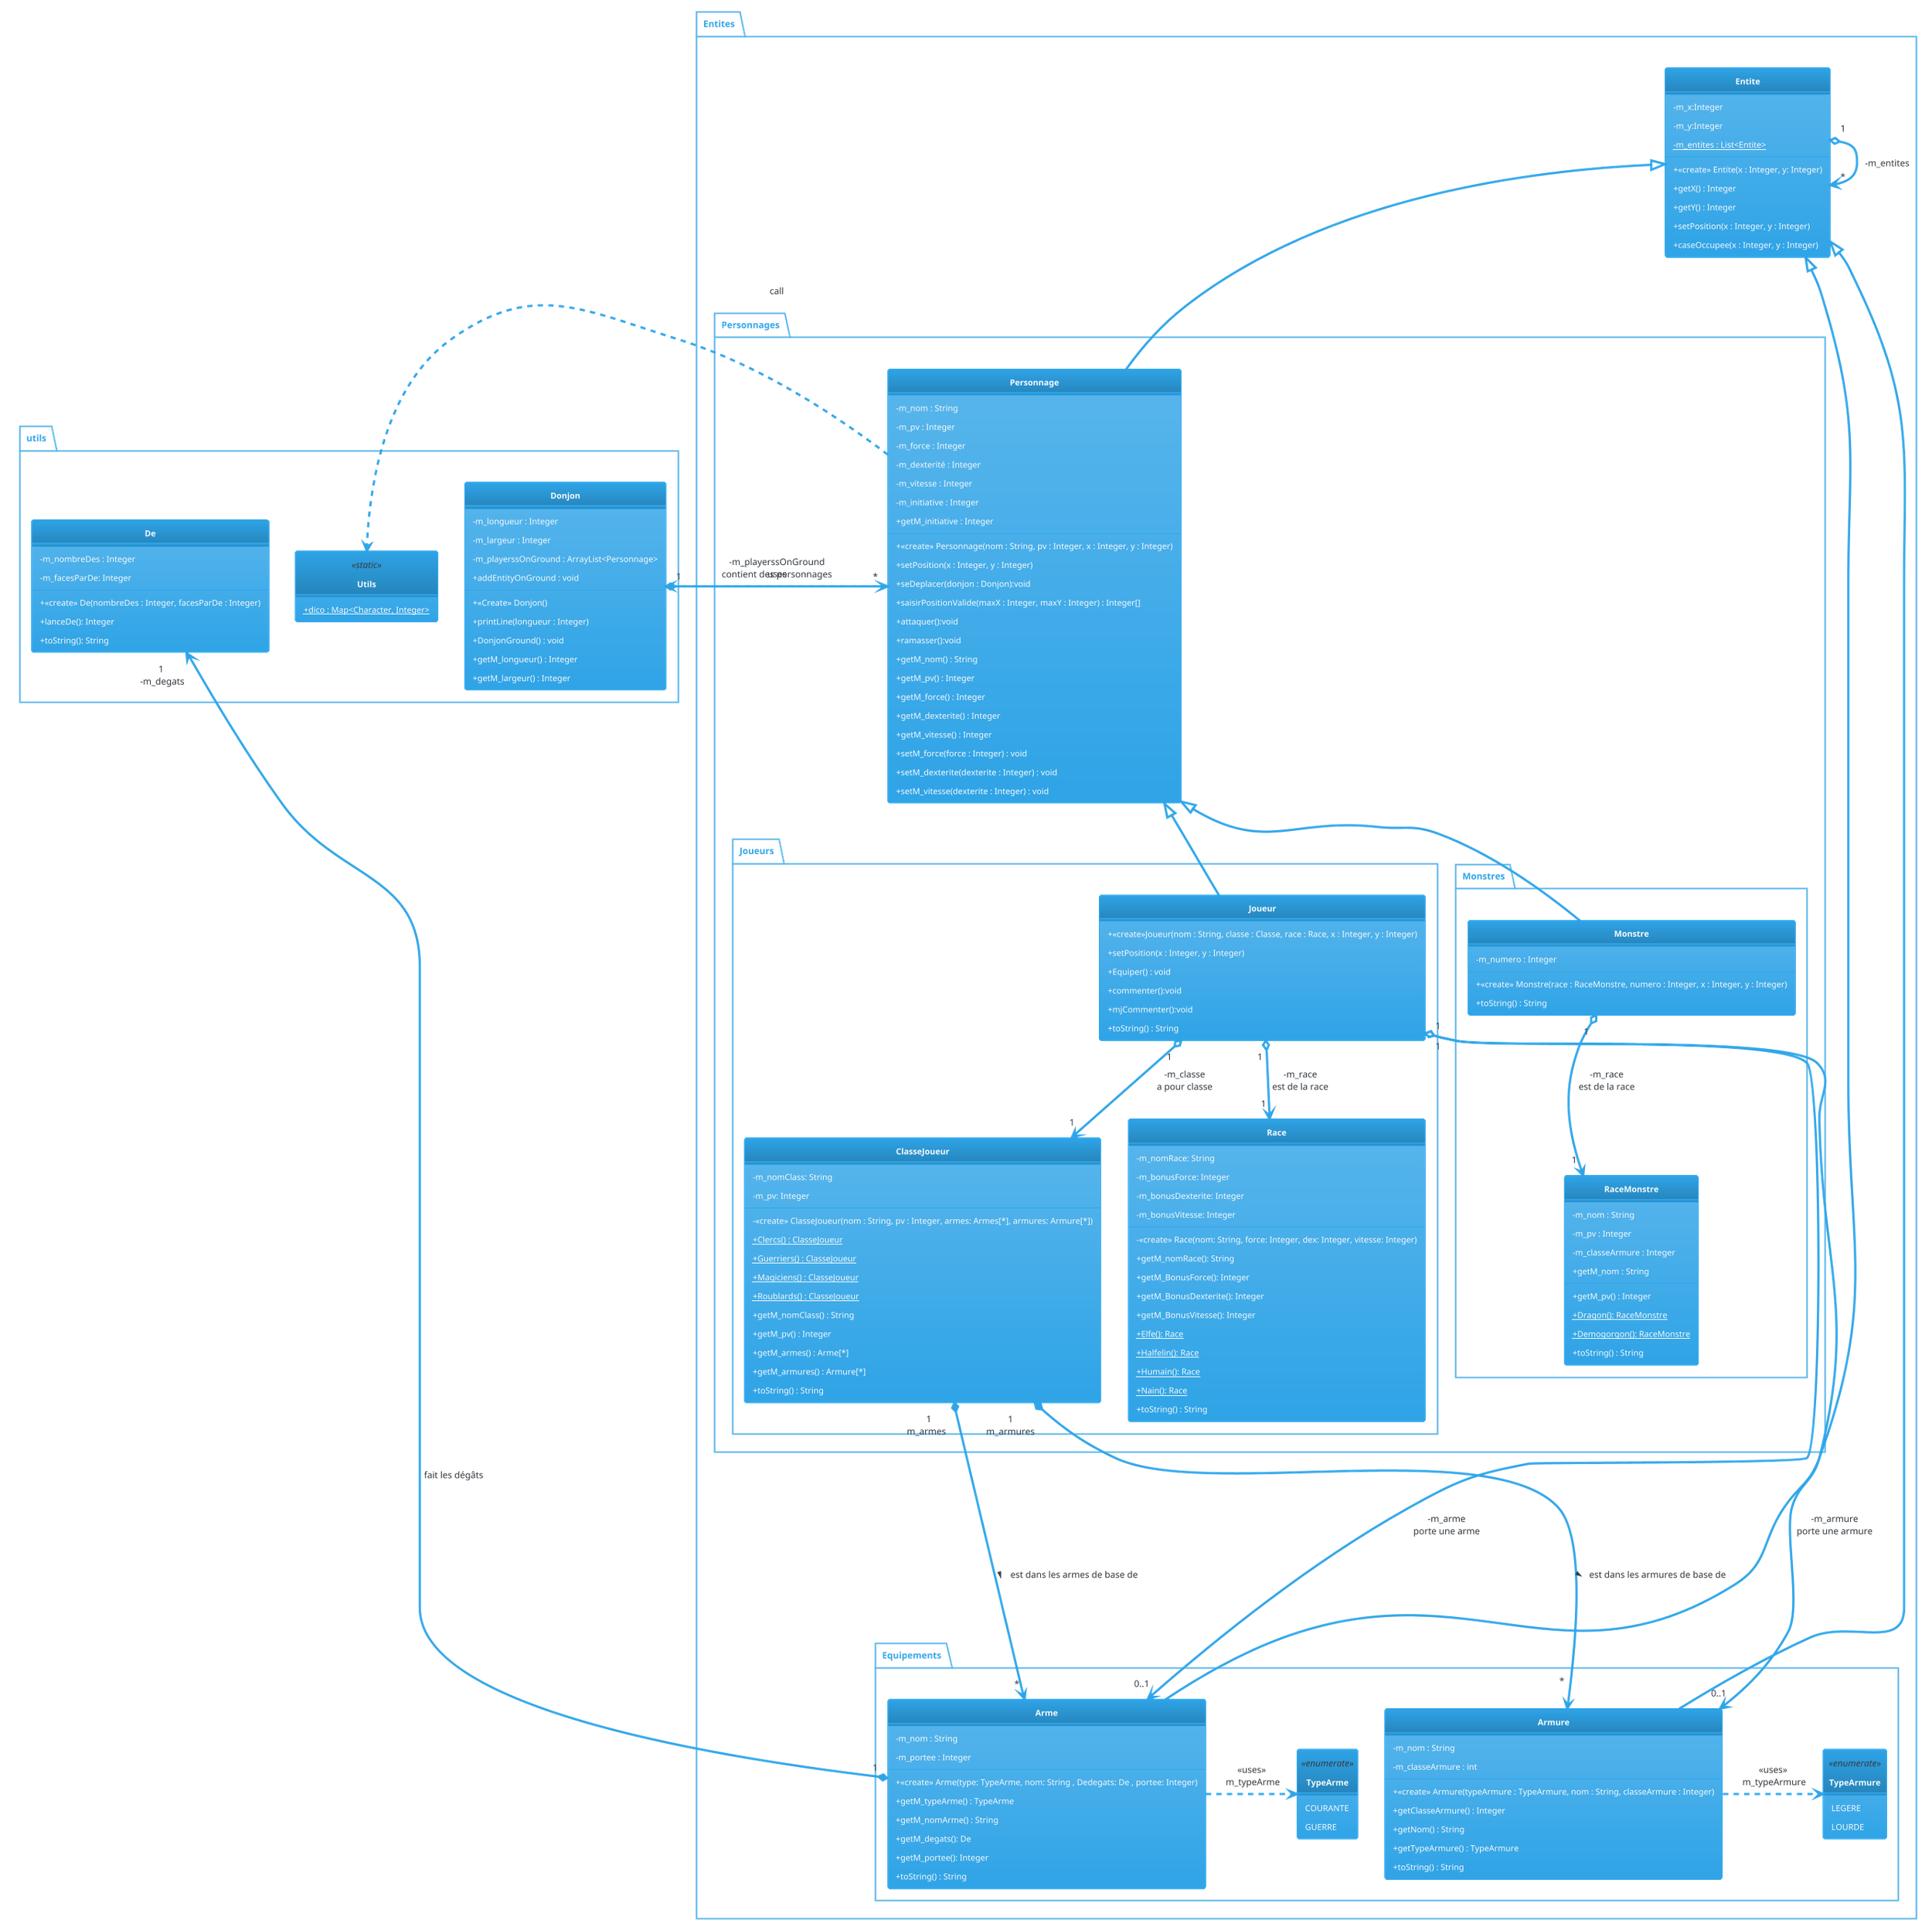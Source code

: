 @startuml
'https://plantuml.com/use-case-diagram
!theme cerulean
skinparam style strictuml
skinparam classFontStyle Bold
skinparam classAttributeIconSize 0
hide empty members

package Entites{
    class Entite{
        - m_x:Integer
        - m_y:Integer
        - {static} m_entites : List<Entite>
        + <<create>> Entite(x : Integer, y: Integer)
        + getX() : Integer
        + getY() : Integer
        + setPosition(x : Integer, y : Integer)
        + caseOccupee(x : Integer, y : Integer)
    }

    package Equipements
    {

        ' Class Arme
      class Arme{
        - m_nom : String
        - m_portee : Integer
        + <<create>> Arme(type: TypeArme, nom: String , Dedegats: De , portee: Integer)
        + getM_typeArme() : TypeArme
        + getM_nomArme() : String
        + getM_degats(): De
        + getM_portee(): Integer
        + toString() : String
      }
      enum TypeArme <<enumerate>>
      {
        COURANTE
        GUERRE
      }
      ' Class Armure
      class Armure{
        -m_nom : String
        - m_classeArmure : int
        + <<create>> Armure(typeArmure : TypeArmure, nom : String, classeArmure : Integer)
        + getClasseArmure() : Integer
        + getNom() : String
        + getTypeArmure() : TypeArmure
        + toString() : String
      }

      enum TypeArmure <<enumerate>>
      {
        LEGERE
        LOURDE
      }
    }

    package Personnages {
        class Personnage{
            -m_nom : String
            -m_pv : Integer
            -m_force : Integer
            -m_dexterité : Integer
            -m_vitesse : Integer
            -m_initiative : Integer
            + <<create>> Personnage(nom : String, pv : Integer, x : Integer, y : Integer)
            + setPosition(x : Integer, y : Integer)
            + seDeplacer(donjon : Donjon):void
            + saisirPositionValide(maxX : Integer, maxY : Integer) : Integer[]
            + attaquer():void
            + ramasser():void
            + getM_nom() : String
            + getM_pv() : Integer
            + getM_force() : Integer
            + getM_dexterite() : Integer
            + getM_vitesse() : Integer
            + getM_initiative : Integer
            + setM_force(force : Integer) : void
            + setM_dexterite(dexterite : Integer) : void
            + setM_vitesse(dexterite : Integer) : void

        }
        package Joueurs {
            class Joueur{
                +<<create>>Joueur(nom : String, classe : Classe, race : Race, x : Integer, y : Integer)
                +setPosition(x : Integer, y : Integer)
                +Equiper() : void
                +commenter():void
                +mjCommenter():void
                +toString() : String
            }

            class ClasseJoueur {
               - m_nomClass: String
               - m_pv: Integer
               - <<create>> ClasseJoueur(nom : String, pv : Integer, armes: Armes[*], armures: Armure[*])
               + {static} Clercs() : ClasseJoueur
               + {static} Guerriers() : ClasseJoueur
               + {static} Magiciens() : ClasseJoueur
               + {static} Roublards() : ClasseJoueur
               + getM_nomClass() : String
               + getM_pv() : Integer
               + getM_armes() : Arme[*]
               + getM_armures() : Armure[*]
               + toString() : String
            }

            class Race {
              - m_nomRace: String
              - m_bonusForce: Integer
              - m_bonusDexterite: Integer
              - m_bonusVitesse: Integer
              - <<create>> Race(nom: String, force: Integer, dex: Integer, vitesse: Integer)
              + getM_nomRace(): String
              + getM_BonusForce(): Integer
              + getM_BonusDexterite(): Integer
              + getM_BonusVitesse(): Integer
              + {static} Elfe(): Race
              + {static} Halfelin(): Race
              + {static} Humain(): Race
              + {static} Nain(): Race
              + toString() : String
            }
        }
        package Monstres {
            class Monstre {
                - m_numero : Integer
                + <<create>> Monstre(race : RaceMonstre, numero : Integer, x : Integer, y : Integer)
                + toString() : String
            }

            class RaceMonstre {
                - m_nom : String
                - m_pv : Integer
                - m_classeArmure : Integer
                + getM_pv() : Integer
                + getM_nom : String
                + {static} Dragon(): RaceMonstre
                + {static} Demogorgon(): RaceMonstre
                + toString() : String
            }
        }
    }
}
package utils
{
  class Donjon{
    - m_longueur : Integer
    - m_largeur : Integer
    - m_playerssOnGround : ArrayList<Personnage>
    + <<Create>> Donjon()
    + addEntityOnGround : void
    + printLine(longueur : Integer)
    + DonjonGround() : void
    + getM_longueur() : Integer
    + getM_largeur() : Integer
  }

  class Utils <<static>>{
    + {static} dico : Map<Character, Integer>
  }
  class De
  {
    - m_nombreDes : Integer
    - m_facesParDe: Integer
    + <<create>> De(nombreDes : Integer, facesParDe : Integer)
    + lanceDe(): Integer
    + toString(): String
  }
}

' Relations de Personnage
Personnage <|-- Joueur
Personnage <|-- Monstre
Personnage .> Donjon : "uses"
Personnage .> Utils : "«call»"

' Relations de Entite
Entite <|-- Personnage
Entite <|-- Arme
Entite <|-- Armure
Entite "1" o--> "*" Entite : -m_entites


' Relations de ClasseJoueur
ClasseJoueur "1\nm_armes  " *----> "*" Arme:est dans les armes de base de >
ClasseJoueur "1\nm_armures" *----> "*\n" Armure : est dans les armures de base de >

' Relations de Joueur

Joueur "1" o--> "0..1" Arme : -m_arme\nporte une arme
Joueur "1" o--> "0..1" Armure : -m_armure\nporte une armure
Joueur "1" o--> "1" Race : -m_race\nest de la race
Joueur "1" o--> "1" ClasseJoueur : -m_classe\na pour classe

' Relations de Monstre
Monstre "1" o--> "1" RaceMonstre : -m_race\nest de la race

' Class Arme Relations
Arme .> TypeArme : "«uses»\n m_typeArme"
Arme "1" *--> "1\n -m_degats" De : fait les dégâts
' Class Armure Relations
Armure .> TypeArmure : "«uses»\n m_typeArmure"

' Class Donjon Relations
Donjon "1" o--> "*" Personnage : -m_playerssOnGround\ncontient des personnages

@enduml